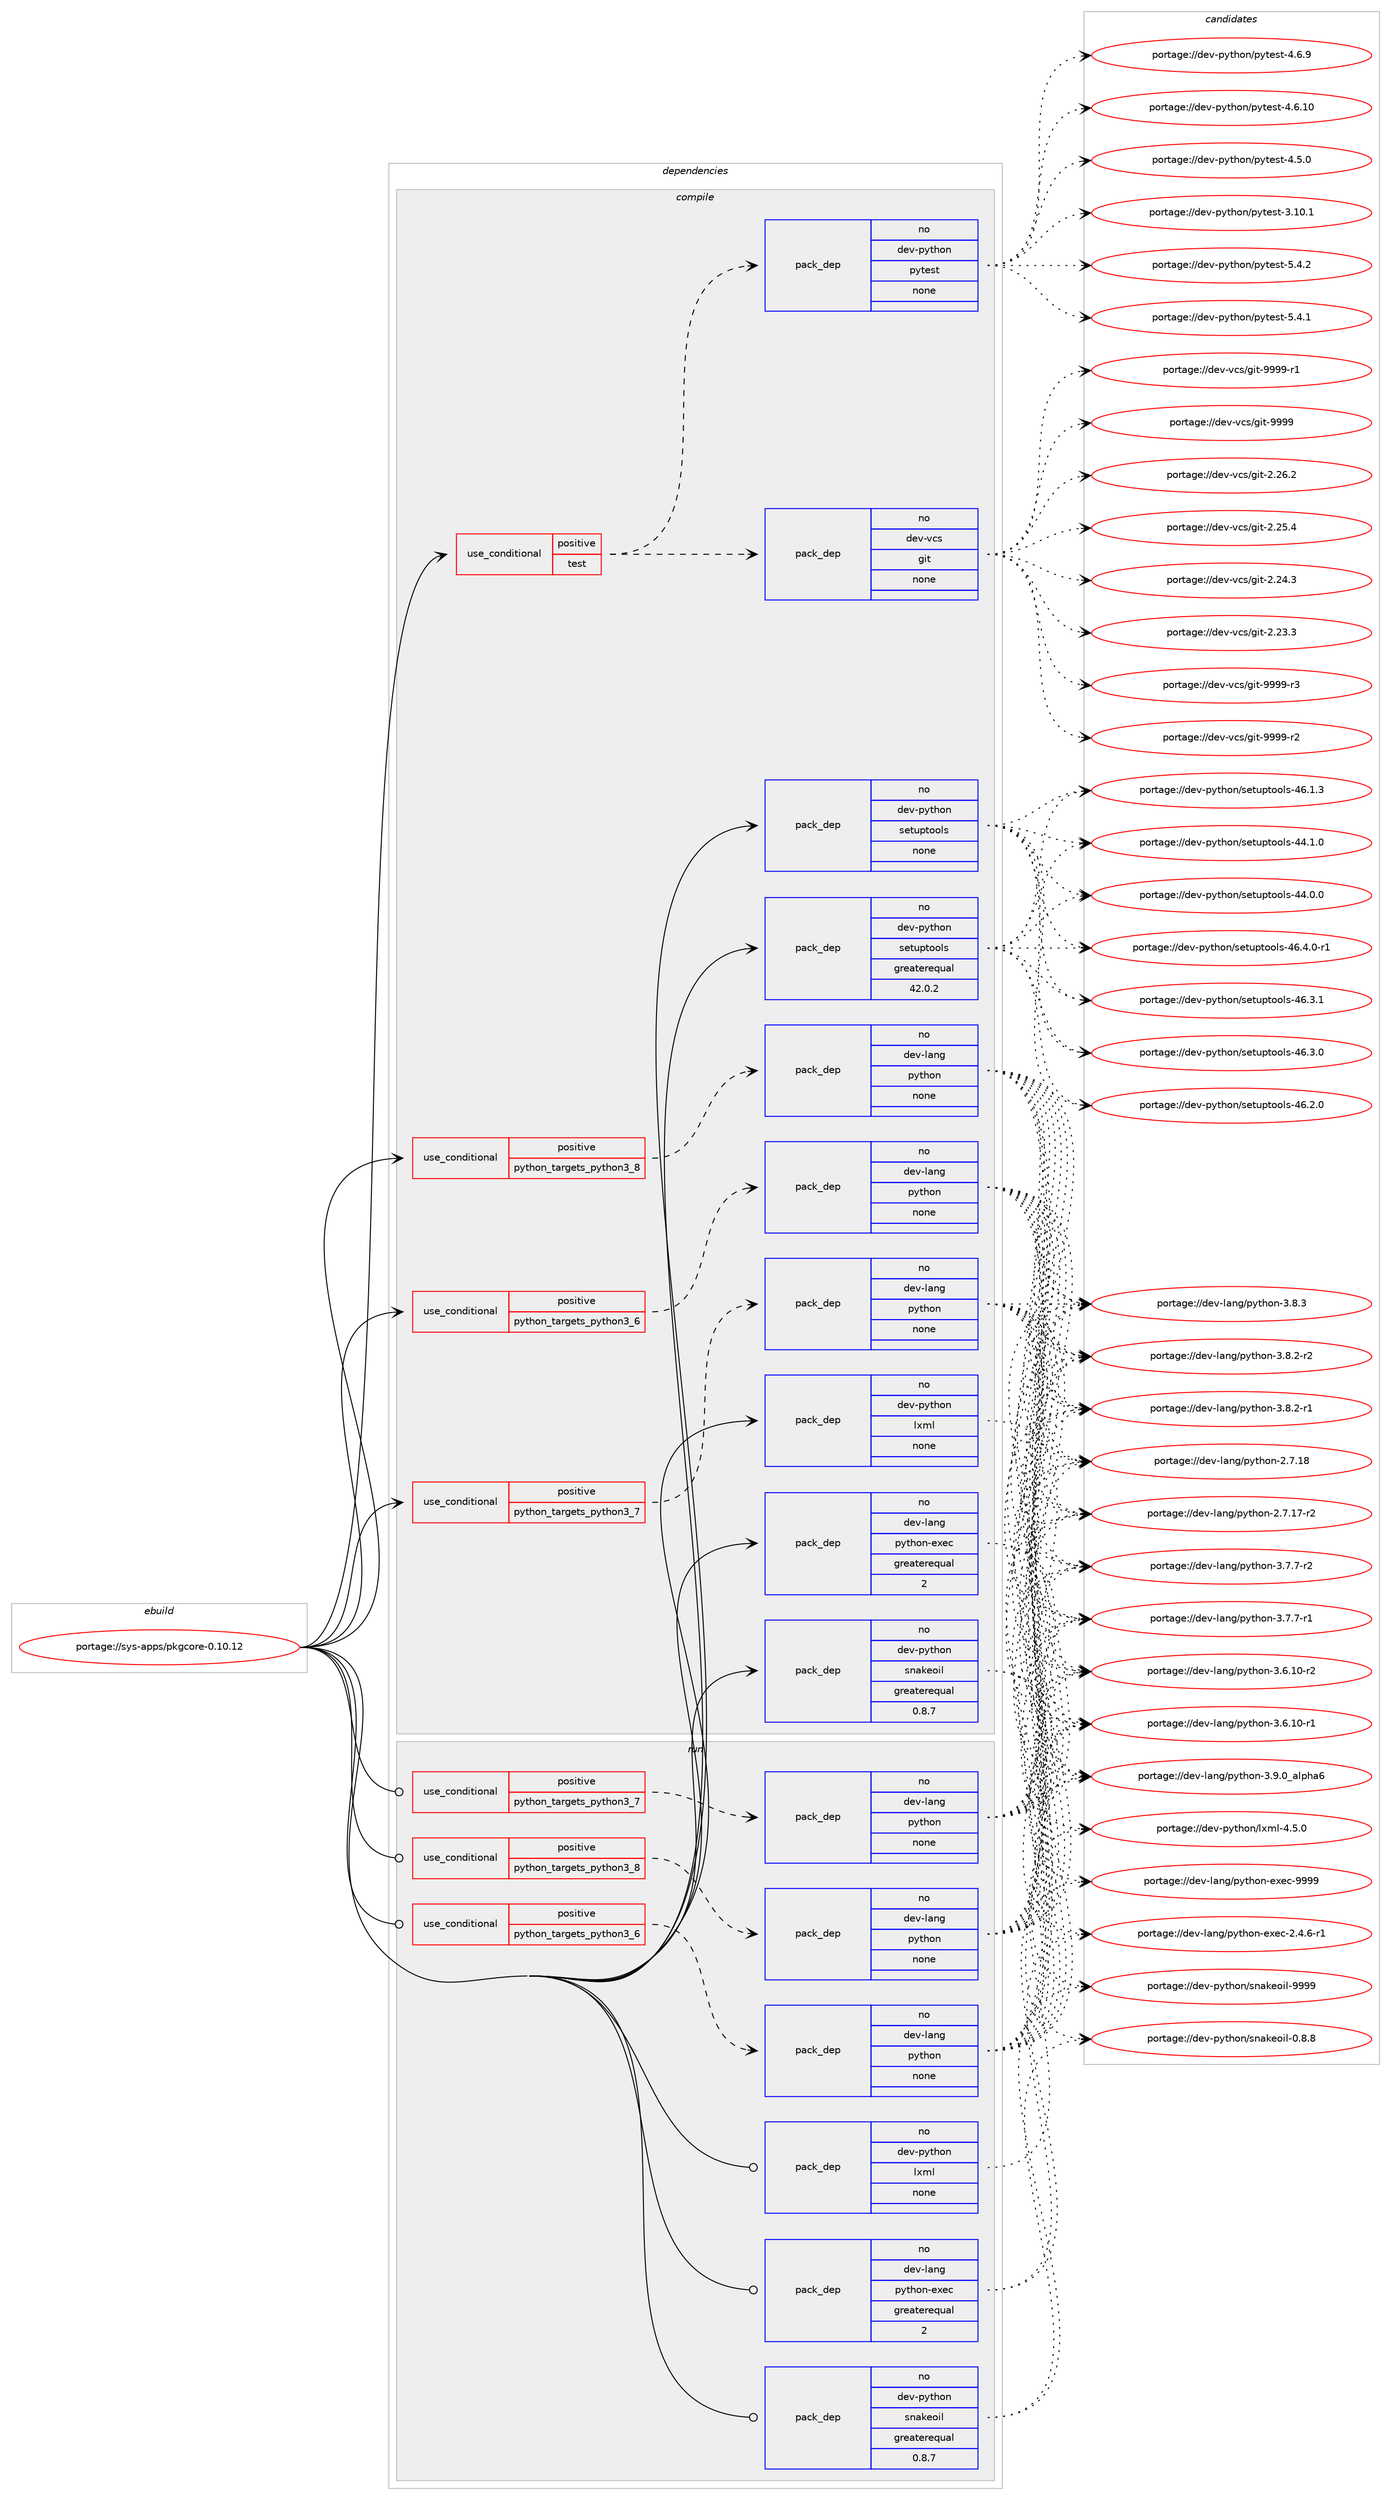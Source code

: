 digraph prolog {

# *************
# Graph options
# *************

newrank=true;
concentrate=true;
compound=true;
graph [rankdir=LR,fontname=Helvetica,fontsize=10,ranksep=1.5];#, ranksep=2.5, nodesep=0.2];
edge  [arrowhead=vee];
node  [fontname=Helvetica,fontsize=10];

# **********
# The ebuild
# **********

subgraph cluster_leftcol {
color=gray;
rank=same;
label=<<i>ebuild</i>>;
id [label="portage://sys-apps/pkgcore-0.10.12", color=red, width=4, href="../sys-apps/pkgcore-0.10.12.svg"];
}

# ****************
# The dependencies
# ****************

subgraph cluster_midcol {
color=gray;
label=<<i>dependencies</i>>;
subgraph cluster_compile {
fillcolor="#eeeeee";
style=filled;
label=<<i>compile</i>>;
subgraph cond1232 {
dependency5764 [label=<<TABLE BORDER="0" CELLBORDER="1" CELLSPACING="0" CELLPADDING="4"><TR><TD ROWSPAN="3" CELLPADDING="10">use_conditional</TD></TR><TR><TD>positive</TD></TR><TR><TD>python_targets_python3_6</TD></TR></TABLE>>, shape=none, color=red];
subgraph pack4427 {
dependency5765 [label=<<TABLE BORDER="0" CELLBORDER="1" CELLSPACING="0" CELLPADDING="4" WIDTH="220"><TR><TD ROWSPAN="6" CELLPADDING="30">pack_dep</TD></TR><TR><TD WIDTH="110">no</TD></TR><TR><TD>dev-lang</TD></TR><TR><TD>python</TD></TR><TR><TD>none</TD></TR><TR><TD></TD></TR></TABLE>>, shape=none, color=blue];
}
dependency5764:e -> dependency5765:w [weight=20,style="dashed",arrowhead="vee"];
}
id:e -> dependency5764:w [weight=20,style="solid",arrowhead="vee"];
subgraph cond1233 {
dependency5766 [label=<<TABLE BORDER="0" CELLBORDER="1" CELLSPACING="0" CELLPADDING="4"><TR><TD ROWSPAN="3" CELLPADDING="10">use_conditional</TD></TR><TR><TD>positive</TD></TR><TR><TD>python_targets_python3_7</TD></TR></TABLE>>, shape=none, color=red];
subgraph pack4428 {
dependency5767 [label=<<TABLE BORDER="0" CELLBORDER="1" CELLSPACING="0" CELLPADDING="4" WIDTH="220"><TR><TD ROWSPAN="6" CELLPADDING="30">pack_dep</TD></TR><TR><TD WIDTH="110">no</TD></TR><TR><TD>dev-lang</TD></TR><TR><TD>python</TD></TR><TR><TD>none</TD></TR><TR><TD></TD></TR></TABLE>>, shape=none, color=blue];
}
dependency5766:e -> dependency5767:w [weight=20,style="dashed",arrowhead="vee"];
}
id:e -> dependency5766:w [weight=20,style="solid",arrowhead="vee"];
subgraph cond1234 {
dependency5768 [label=<<TABLE BORDER="0" CELLBORDER="1" CELLSPACING="0" CELLPADDING="4"><TR><TD ROWSPAN="3" CELLPADDING="10">use_conditional</TD></TR><TR><TD>positive</TD></TR><TR><TD>python_targets_python3_8</TD></TR></TABLE>>, shape=none, color=red];
subgraph pack4429 {
dependency5769 [label=<<TABLE BORDER="0" CELLBORDER="1" CELLSPACING="0" CELLPADDING="4" WIDTH="220"><TR><TD ROWSPAN="6" CELLPADDING="30">pack_dep</TD></TR><TR><TD WIDTH="110">no</TD></TR><TR><TD>dev-lang</TD></TR><TR><TD>python</TD></TR><TR><TD>none</TD></TR><TR><TD></TD></TR></TABLE>>, shape=none, color=blue];
}
dependency5768:e -> dependency5769:w [weight=20,style="dashed",arrowhead="vee"];
}
id:e -> dependency5768:w [weight=20,style="solid",arrowhead="vee"];
subgraph cond1235 {
dependency5770 [label=<<TABLE BORDER="0" CELLBORDER="1" CELLSPACING="0" CELLPADDING="4"><TR><TD ROWSPAN="3" CELLPADDING="10">use_conditional</TD></TR><TR><TD>positive</TD></TR><TR><TD>test</TD></TR></TABLE>>, shape=none, color=red];
subgraph pack4430 {
dependency5771 [label=<<TABLE BORDER="0" CELLBORDER="1" CELLSPACING="0" CELLPADDING="4" WIDTH="220"><TR><TD ROWSPAN="6" CELLPADDING="30">pack_dep</TD></TR><TR><TD WIDTH="110">no</TD></TR><TR><TD>dev-python</TD></TR><TR><TD>pytest</TD></TR><TR><TD>none</TD></TR><TR><TD></TD></TR></TABLE>>, shape=none, color=blue];
}
dependency5770:e -> dependency5771:w [weight=20,style="dashed",arrowhead="vee"];
subgraph pack4431 {
dependency5772 [label=<<TABLE BORDER="0" CELLBORDER="1" CELLSPACING="0" CELLPADDING="4" WIDTH="220"><TR><TD ROWSPAN="6" CELLPADDING="30">pack_dep</TD></TR><TR><TD WIDTH="110">no</TD></TR><TR><TD>dev-vcs</TD></TR><TR><TD>git</TD></TR><TR><TD>none</TD></TR><TR><TD></TD></TR></TABLE>>, shape=none, color=blue];
}
dependency5770:e -> dependency5772:w [weight=20,style="dashed",arrowhead="vee"];
}
id:e -> dependency5770:w [weight=20,style="solid",arrowhead="vee"];
subgraph pack4432 {
dependency5773 [label=<<TABLE BORDER="0" CELLBORDER="1" CELLSPACING="0" CELLPADDING="4" WIDTH="220"><TR><TD ROWSPAN="6" CELLPADDING="30">pack_dep</TD></TR><TR><TD WIDTH="110">no</TD></TR><TR><TD>dev-lang</TD></TR><TR><TD>python-exec</TD></TR><TR><TD>greaterequal</TD></TR><TR><TD>2</TD></TR></TABLE>>, shape=none, color=blue];
}
id:e -> dependency5773:w [weight=20,style="solid",arrowhead="vee"];
subgraph pack4433 {
dependency5774 [label=<<TABLE BORDER="0" CELLBORDER="1" CELLSPACING="0" CELLPADDING="4" WIDTH="220"><TR><TD ROWSPAN="6" CELLPADDING="30">pack_dep</TD></TR><TR><TD WIDTH="110">no</TD></TR><TR><TD>dev-python</TD></TR><TR><TD>lxml</TD></TR><TR><TD>none</TD></TR><TR><TD></TD></TR></TABLE>>, shape=none, color=blue];
}
id:e -> dependency5774:w [weight=20,style="solid",arrowhead="vee"];
subgraph pack4434 {
dependency5775 [label=<<TABLE BORDER="0" CELLBORDER="1" CELLSPACING="0" CELLPADDING="4" WIDTH="220"><TR><TD ROWSPAN="6" CELLPADDING="30">pack_dep</TD></TR><TR><TD WIDTH="110">no</TD></TR><TR><TD>dev-python</TD></TR><TR><TD>setuptools</TD></TR><TR><TD>greaterequal</TD></TR><TR><TD>42.0.2</TD></TR></TABLE>>, shape=none, color=blue];
}
id:e -> dependency5775:w [weight=20,style="solid",arrowhead="vee"];
subgraph pack4435 {
dependency5776 [label=<<TABLE BORDER="0" CELLBORDER="1" CELLSPACING="0" CELLPADDING="4" WIDTH="220"><TR><TD ROWSPAN="6" CELLPADDING="30">pack_dep</TD></TR><TR><TD WIDTH="110">no</TD></TR><TR><TD>dev-python</TD></TR><TR><TD>setuptools</TD></TR><TR><TD>none</TD></TR><TR><TD></TD></TR></TABLE>>, shape=none, color=blue];
}
id:e -> dependency5776:w [weight=20,style="solid",arrowhead="vee"];
subgraph pack4436 {
dependency5777 [label=<<TABLE BORDER="0" CELLBORDER="1" CELLSPACING="0" CELLPADDING="4" WIDTH="220"><TR><TD ROWSPAN="6" CELLPADDING="30">pack_dep</TD></TR><TR><TD WIDTH="110">no</TD></TR><TR><TD>dev-python</TD></TR><TR><TD>snakeoil</TD></TR><TR><TD>greaterequal</TD></TR><TR><TD>0.8.7</TD></TR></TABLE>>, shape=none, color=blue];
}
id:e -> dependency5777:w [weight=20,style="solid",arrowhead="vee"];
}
subgraph cluster_compileandrun {
fillcolor="#eeeeee";
style=filled;
label=<<i>compile and run</i>>;
}
subgraph cluster_run {
fillcolor="#eeeeee";
style=filled;
label=<<i>run</i>>;
subgraph cond1236 {
dependency5778 [label=<<TABLE BORDER="0" CELLBORDER="1" CELLSPACING="0" CELLPADDING="4"><TR><TD ROWSPAN="3" CELLPADDING="10">use_conditional</TD></TR><TR><TD>positive</TD></TR><TR><TD>python_targets_python3_6</TD></TR></TABLE>>, shape=none, color=red];
subgraph pack4437 {
dependency5779 [label=<<TABLE BORDER="0" CELLBORDER="1" CELLSPACING="0" CELLPADDING="4" WIDTH="220"><TR><TD ROWSPAN="6" CELLPADDING="30">pack_dep</TD></TR><TR><TD WIDTH="110">no</TD></TR><TR><TD>dev-lang</TD></TR><TR><TD>python</TD></TR><TR><TD>none</TD></TR><TR><TD></TD></TR></TABLE>>, shape=none, color=blue];
}
dependency5778:e -> dependency5779:w [weight=20,style="dashed",arrowhead="vee"];
}
id:e -> dependency5778:w [weight=20,style="solid",arrowhead="odot"];
subgraph cond1237 {
dependency5780 [label=<<TABLE BORDER="0" CELLBORDER="1" CELLSPACING="0" CELLPADDING="4"><TR><TD ROWSPAN="3" CELLPADDING="10">use_conditional</TD></TR><TR><TD>positive</TD></TR><TR><TD>python_targets_python3_7</TD></TR></TABLE>>, shape=none, color=red];
subgraph pack4438 {
dependency5781 [label=<<TABLE BORDER="0" CELLBORDER="1" CELLSPACING="0" CELLPADDING="4" WIDTH="220"><TR><TD ROWSPAN="6" CELLPADDING="30">pack_dep</TD></TR><TR><TD WIDTH="110">no</TD></TR><TR><TD>dev-lang</TD></TR><TR><TD>python</TD></TR><TR><TD>none</TD></TR><TR><TD></TD></TR></TABLE>>, shape=none, color=blue];
}
dependency5780:e -> dependency5781:w [weight=20,style="dashed",arrowhead="vee"];
}
id:e -> dependency5780:w [weight=20,style="solid",arrowhead="odot"];
subgraph cond1238 {
dependency5782 [label=<<TABLE BORDER="0" CELLBORDER="1" CELLSPACING="0" CELLPADDING="4"><TR><TD ROWSPAN="3" CELLPADDING="10">use_conditional</TD></TR><TR><TD>positive</TD></TR><TR><TD>python_targets_python3_8</TD></TR></TABLE>>, shape=none, color=red];
subgraph pack4439 {
dependency5783 [label=<<TABLE BORDER="0" CELLBORDER="1" CELLSPACING="0" CELLPADDING="4" WIDTH="220"><TR><TD ROWSPAN="6" CELLPADDING="30">pack_dep</TD></TR><TR><TD WIDTH="110">no</TD></TR><TR><TD>dev-lang</TD></TR><TR><TD>python</TD></TR><TR><TD>none</TD></TR><TR><TD></TD></TR></TABLE>>, shape=none, color=blue];
}
dependency5782:e -> dependency5783:w [weight=20,style="dashed",arrowhead="vee"];
}
id:e -> dependency5782:w [weight=20,style="solid",arrowhead="odot"];
subgraph pack4440 {
dependency5784 [label=<<TABLE BORDER="0" CELLBORDER="1" CELLSPACING="0" CELLPADDING="4" WIDTH="220"><TR><TD ROWSPAN="6" CELLPADDING="30">pack_dep</TD></TR><TR><TD WIDTH="110">no</TD></TR><TR><TD>dev-lang</TD></TR><TR><TD>python-exec</TD></TR><TR><TD>greaterequal</TD></TR><TR><TD>2</TD></TR></TABLE>>, shape=none, color=blue];
}
id:e -> dependency5784:w [weight=20,style="solid",arrowhead="odot"];
subgraph pack4441 {
dependency5785 [label=<<TABLE BORDER="0" CELLBORDER="1" CELLSPACING="0" CELLPADDING="4" WIDTH="220"><TR><TD ROWSPAN="6" CELLPADDING="30">pack_dep</TD></TR><TR><TD WIDTH="110">no</TD></TR><TR><TD>dev-python</TD></TR><TR><TD>lxml</TD></TR><TR><TD>none</TD></TR><TR><TD></TD></TR></TABLE>>, shape=none, color=blue];
}
id:e -> dependency5785:w [weight=20,style="solid",arrowhead="odot"];
subgraph pack4442 {
dependency5786 [label=<<TABLE BORDER="0" CELLBORDER="1" CELLSPACING="0" CELLPADDING="4" WIDTH="220"><TR><TD ROWSPAN="6" CELLPADDING="30">pack_dep</TD></TR><TR><TD WIDTH="110">no</TD></TR><TR><TD>dev-python</TD></TR><TR><TD>snakeoil</TD></TR><TR><TD>greaterequal</TD></TR><TR><TD>0.8.7</TD></TR></TABLE>>, shape=none, color=blue];
}
id:e -> dependency5786:w [weight=20,style="solid",arrowhead="odot"];
}
}

# **************
# The candidates
# **************

subgraph cluster_choices {
rank=same;
color=gray;
label=<<i>candidates</i>>;

subgraph choice4427 {
color=black;
nodesep=1;
choice10010111845108971101034711212111610411111045514657464895971081121049754 [label="portage://dev-lang/python-3.9.0_alpha6", color=red, width=4,href="../dev-lang/python-3.9.0_alpha6.svg"];
choice100101118451089711010347112121116104111110455146564651 [label="portage://dev-lang/python-3.8.3", color=red, width=4,href="../dev-lang/python-3.8.3.svg"];
choice1001011184510897110103471121211161041111104551465646504511450 [label="portage://dev-lang/python-3.8.2-r2", color=red, width=4,href="../dev-lang/python-3.8.2-r2.svg"];
choice1001011184510897110103471121211161041111104551465646504511449 [label="portage://dev-lang/python-3.8.2-r1", color=red, width=4,href="../dev-lang/python-3.8.2-r1.svg"];
choice1001011184510897110103471121211161041111104551465546554511450 [label="portage://dev-lang/python-3.7.7-r2", color=red, width=4,href="../dev-lang/python-3.7.7-r2.svg"];
choice1001011184510897110103471121211161041111104551465546554511449 [label="portage://dev-lang/python-3.7.7-r1", color=red, width=4,href="../dev-lang/python-3.7.7-r1.svg"];
choice100101118451089711010347112121116104111110455146544649484511450 [label="portage://dev-lang/python-3.6.10-r2", color=red, width=4,href="../dev-lang/python-3.6.10-r2.svg"];
choice100101118451089711010347112121116104111110455146544649484511449 [label="portage://dev-lang/python-3.6.10-r1", color=red, width=4,href="../dev-lang/python-3.6.10-r1.svg"];
choice10010111845108971101034711212111610411111045504655464956 [label="portage://dev-lang/python-2.7.18", color=red, width=4,href="../dev-lang/python-2.7.18.svg"];
choice100101118451089711010347112121116104111110455046554649554511450 [label="portage://dev-lang/python-2.7.17-r2", color=red, width=4,href="../dev-lang/python-2.7.17-r2.svg"];
dependency5765:e -> choice10010111845108971101034711212111610411111045514657464895971081121049754:w [style=dotted,weight="100"];
dependency5765:e -> choice100101118451089711010347112121116104111110455146564651:w [style=dotted,weight="100"];
dependency5765:e -> choice1001011184510897110103471121211161041111104551465646504511450:w [style=dotted,weight="100"];
dependency5765:e -> choice1001011184510897110103471121211161041111104551465646504511449:w [style=dotted,weight="100"];
dependency5765:e -> choice1001011184510897110103471121211161041111104551465546554511450:w [style=dotted,weight="100"];
dependency5765:e -> choice1001011184510897110103471121211161041111104551465546554511449:w [style=dotted,weight="100"];
dependency5765:e -> choice100101118451089711010347112121116104111110455146544649484511450:w [style=dotted,weight="100"];
dependency5765:e -> choice100101118451089711010347112121116104111110455146544649484511449:w [style=dotted,weight="100"];
dependency5765:e -> choice10010111845108971101034711212111610411111045504655464956:w [style=dotted,weight="100"];
dependency5765:e -> choice100101118451089711010347112121116104111110455046554649554511450:w [style=dotted,weight="100"];
}
subgraph choice4428 {
color=black;
nodesep=1;
choice10010111845108971101034711212111610411111045514657464895971081121049754 [label="portage://dev-lang/python-3.9.0_alpha6", color=red, width=4,href="../dev-lang/python-3.9.0_alpha6.svg"];
choice100101118451089711010347112121116104111110455146564651 [label="portage://dev-lang/python-3.8.3", color=red, width=4,href="../dev-lang/python-3.8.3.svg"];
choice1001011184510897110103471121211161041111104551465646504511450 [label="portage://dev-lang/python-3.8.2-r2", color=red, width=4,href="../dev-lang/python-3.8.2-r2.svg"];
choice1001011184510897110103471121211161041111104551465646504511449 [label="portage://dev-lang/python-3.8.2-r1", color=red, width=4,href="../dev-lang/python-3.8.2-r1.svg"];
choice1001011184510897110103471121211161041111104551465546554511450 [label="portage://dev-lang/python-3.7.7-r2", color=red, width=4,href="../dev-lang/python-3.7.7-r2.svg"];
choice1001011184510897110103471121211161041111104551465546554511449 [label="portage://dev-lang/python-3.7.7-r1", color=red, width=4,href="../dev-lang/python-3.7.7-r1.svg"];
choice100101118451089711010347112121116104111110455146544649484511450 [label="portage://dev-lang/python-3.6.10-r2", color=red, width=4,href="../dev-lang/python-3.6.10-r2.svg"];
choice100101118451089711010347112121116104111110455146544649484511449 [label="portage://dev-lang/python-3.6.10-r1", color=red, width=4,href="../dev-lang/python-3.6.10-r1.svg"];
choice10010111845108971101034711212111610411111045504655464956 [label="portage://dev-lang/python-2.7.18", color=red, width=4,href="../dev-lang/python-2.7.18.svg"];
choice100101118451089711010347112121116104111110455046554649554511450 [label="portage://dev-lang/python-2.7.17-r2", color=red, width=4,href="../dev-lang/python-2.7.17-r2.svg"];
dependency5767:e -> choice10010111845108971101034711212111610411111045514657464895971081121049754:w [style=dotted,weight="100"];
dependency5767:e -> choice100101118451089711010347112121116104111110455146564651:w [style=dotted,weight="100"];
dependency5767:e -> choice1001011184510897110103471121211161041111104551465646504511450:w [style=dotted,weight="100"];
dependency5767:e -> choice1001011184510897110103471121211161041111104551465646504511449:w [style=dotted,weight="100"];
dependency5767:e -> choice1001011184510897110103471121211161041111104551465546554511450:w [style=dotted,weight="100"];
dependency5767:e -> choice1001011184510897110103471121211161041111104551465546554511449:w [style=dotted,weight="100"];
dependency5767:e -> choice100101118451089711010347112121116104111110455146544649484511450:w [style=dotted,weight="100"];
dependency5767:e -> choice100101118451089711010347112121116104111110455146544649484511449:w [style=dotted,weight="100"];
dependency5767:e -> choice10010111845108971101034711212111610411111045504655464956:w [style=dotted,weight="100"];
dependency5767:e -> choice100101118451089711010347112121116104111110455046554649554511450:w [style=dotted,weight="100"];
}
subgraph choice4429 {
color=black;
nodesep=1;
choice10010111845108971101034711212111610411111045514657464895971081121049754 [label="portage://dev-lang/python-3.9.0_alpha6", color=red, width=4,href="../dev-lang/python-3.9.0_alpha6.svg"];
choice100101118451089711010347112121116104111110455146564651 [label="portage://dev-lang/python-3.8.3", color=red, width=4,href="../dev-lang/python-3.8.3.svg"];
choice1001011184510897110103471121211161041111104551465646504511450 [label="portage://dev-lang/python-3.8.2-r2", color=red, width=4,href="../dev-lang/python-3.8.2-r2.svg"];
choice1001011184510897110103471121211161041111104551465646504511449 [label="portage://dev-lang/python-3.8.2-r1", color=red, width=4,href="../dev-lang/python-3.8.2-r1.svg"];
choice1001011184510897110103471121211161041111104551465546554511450 [label="portage://dev-lang/python-3.7.7-r2", color=red, width=4,href="../dev-lang/python-3.7.7-r2.svg"];
choice1001011184510897110103471121211161041111104551465546554511449 [label="portage://dev-lang/python-3.7.7-r1", color=red, width=4,href="../dev-lang/python-3.7.7-r1.svg"];
choice100101118451089711010347112121116104111110455146544649484511450 [label="portage://dev-lang/python-3.6.10-r2", color=red, width=4,href="../dev-lang/python-3.6.10-r2.svg"];
choice100101118451089711010347112121116104111110455146544649484511449 [label="portage://dev-lang/python-3.6.10-r1", color=red, width=4,href="../dev-lang/python-3.6.10-r1.svg"];
choice10010111845108971101034711212111610411111045504655464956 [label="portage://dev-lang/python-2.7.18", color=red, width=4,href="../dev-lang/python-2.7.18.svg"];
choice100101118451089711010347112121116104111110455046554649554511450 [label="portage://dev-lang/python-2.7.17-r2", color=red, width=4,href="../dev-lang/python-2.7.17-r2.svg"];
dependency5769:e -> choice10010111845108971101034711212111610411111045514657464895971081121049754:w [style=dotted,weight="100"];
dependency5769:e -> choice100101118451089711010347112121116104111110455146564651:w [style=dotted,weight="100"];
dependency5769:e -> choice1001011184510897110103471121211161041111104551465646504511450:w [style=dotted,weight="100"];
dependency5769:e -> choice1001011184510897110103471121211161041111104551465646504511449:w [style=dotted,weight="100"];
dependency5769:e -> choice1001011184510897110103471121211161041111104551465546554511450:w [style=dotted,weight="100"];
dependency5769:e -> choice1001011184510897110103471121211161041111104551465546554511449:w [style=dotted,weight="100"];
dependency5769:e -> choice100101118451089711010347112121116104111110455146544649484511450:w [style=dotted,weight="100"];
dependency5769:e -> choice100101118451089711010347112121116104111110455146544649484511449:w [style=dotted,weight="100"];
dependency5769:e -> choice10010111845108971101034711212111610411111045504655464956:w [style=dotted,weight="100"];
dependency5769:e -> choice100101118451089711010347112121116104111110455046554649554511450:w [style=dotted,weight="100"];
}
subgraph choice4430 {
color=black;
nodesep=1;
choice1001011184511212111610411111047112121116101115116455346524650 [label="portage://dev-python/pytest-5.4.2", color=red, width=4,href="../dev-python/pytest-5.4.2.svg"];
choice1001011184511212111610411111047112121116101115116455346524649 [label="portage://dev-python/pytest-5.4.1", color=red, width=4,href="../dev-python/pytest-5.4.1.svg"];
choice1001011184511212111610411111047112121116101115116455246544657 [label="portage://dev-python/pytest-4.6.9", color=red, width=4,href="../dev-python/pytest-4.6.9.svg"];
choice100101118451121211161041111104711212111610111511645524654464948 [label="portage://dev-python/pytest-4.6.10", color=red, width=4,href="../dev-python/pytest-4.6.10.svg"];
choice1001011184511212111610411111047112121116101115116455246534648 [label="portage://dev-python/pytest-4.5.0", color=red, width=4,href="../dev-python/pytest-4.5.0.svg"];
choice100101118451121211161041111104711212111610111511645514649484649 [label="portage://dev-python/pytest-3.10.1", color=red, width=4,href="../dev-python/pytest-3.10.1.svg"];
dependency5771:e -> choice1001011184511212111610411111047112121116101115116455346524650:w [style=dotted,weight="100"];
dependency5771:e -> choice1001011184511212111610411111047112121116101115116455346524649:w [style=dotted,weight="100"];
dependency5771:e -> choice1001011184511212111610411111047112121116101115116455246544657:w [style=dotted,weight="100"];
dependency5771:e -> choice100101118451121211161041111104711212111610111511645524654464948:w [style=dotted,weight="100"];
dependency5771:e -> choice1001011184511212111610411111047112121116101115116455246534648:w [style=dotted,weight="100"];
dependency5771:e -> choice100101118451121211161041111104711212111610111511645514649484649:w [style=dotted,weight="100"];
}
subgraph choice4431 {
color=black;
nodesep=1;
choice10010111845118991154710310511645575757574511451 [label="portage://dev-vcs/git-9999-r3", color=red, width=4,href="../dev-vcs/git-9999-r3.svg"];
choice10010111845118991154710310511645575757574511450 [label="portage://dev-vcs/git-9999-r2", color=red, width=4,href="../dev-vcs/git-9999-r2.svg"];
choice10010111845118991154710310511645575757574511449 [label="portage://dev-vcs/git-9999-r1", color=red, width=4,href="../dev-vcs/git-9999-r1.svg"];
choice1001011184511899115471031051164557575757 [label="portage://dev-vcs/git-9999", color=red, width=4,href="../dev-vcs/git-9999.svg"];
choice10010111845118991154710310511645504650544650 [label="portage://dev-vcs/git-2.26.2", color=red, width=4,href="../dev-vcs/git-2.26.2.svg"];
choice10010111845118991154710310511645504650534652 [label="portage://dev-vcs/git-2.25.4", color=red, width=4,href="../dev-vcs/git-2.25.4.svg"];
choice10010111845118991154710310511645504650524651 [label="portage://dev-vcs/git-2.24.3", color=red, width=4,href="../dev-vcs/git-2.24.3.svg"];
choice10010111845118991154710310511645504650514651 [label="portage://dev-vcs/git-2.23.3", color=red, width=4,href="../dev-vcs/git-2.23.3.svg"];
dependency5772:e -> choice10010111845118991154710310511645575757574511451:w [style=dotted,weight="100"];
dependency5772:e -> choice10010111845118991154710310511645575757574511450:w [style=dotted,weight="100"];
dependency5772:e -> choice10010111845118991154710310511645575757574511449:w [style=dotted,weight="100"];
dependency5772:e -> choice1001011184511899115471031051164557575757:w [style=dotted,weight="100"];
dependency5772:e -> choice10010111845118991154710310511645504650544650:w [style=dotted,weight="100"];
dependency5772:e -> choice10010111845118991154710310511645504650534652:w [style=dotted,weight="100"];
dependency5772:e -> choice10010111845118991154710310511645504650524651:w [style=dotted,weight="100"];
dependency5772:e -> choice10010111845118991154710310511645504650514651:w [style=dotted,weight="100"];
}
subgraph choice4432 {
color=black;
nodesep=1;
choice10010111845108971101034711212111610411111045101120101994557575757 [label="portage://dev-lang/python-exec-9999", color=red, width=4,href="../dev-lang/python-exec-9999.svg"];
choice10010111845108971101034711212111610411111045101120101994550465246544511449 [label="portage://dev-lang/python-exec-2.4.6-r1", color=red, width=4,href="../dev-lang/python-exec-2.4.6-r1.svg"];
dependency5773:e -> choice10010111845108971101034711212111610411111045101120101994557575757:w [style=dotted,weight="100"];
dependency5773:e -> choice10010111845108971101034711212111610411111045101120101994550465246544511449:w [style=dotted,weight="100"];
}
subgraph choice4433 {
color=black;
nodesep=1;
choice1001011184511212111610411111047108120109108455246534648 [label="portage://dev-python/lxml-4.5.0", color=red, width=4,href="../dev-python/lxml-4.5.0.svg"];
dependency5774:e -> choice1001011184511212111610411111047108120109108455246534648:w [style=dotted,weight="100"];
}
subgraph choice4434 {
color=black;
nodesep=1;
choice1001011184511212111610411111047115101116117112116111111108115455254465246484511449 [label="portage://dev-python/setuptools-46.4.0-r1", color=red, width=4,href="../dev-python/setuptools-46.4.0-r1.svg"];
choice100101118451121211161041111104711510111611711211611111110811545525446514649 [label="portage://dev-python/setuptools-46.3.1", color=red, width=4,href="../dev-python/setuptools-46.3.1.svg"];
choice100101118451121211161041111104711510111611711211611111110811545525446514648 [label="portage://dev-python/setuptools-46.3.0", color=red, width=4,href="../dev-python/setuptools-46.3.0.svg"];
choice100101118451121211161041111104711510111611711211611111110811545525446504648 [label="portage://dev-python/setuptools-46.2.0", color=red, width=4,href="../dev-python/setuptools-46.2.0.svg"];
choice100101118451121211161041111104711510111611711211611111110811545525446494651 [label="portage://dev-python/setuptools-46.1.3", color=red, width=4,href="../dev-python/setuptools-46.1.3.svg"];
choice100101118451121211161041111104711510111611711211611111110811545525246494648 [label="portage://dev-python/setuptools-44.1.0", color=red, width=4,href="../dev-python/setuptools-44.1.0.svg"];
choice100101118451121211161041111104711510111611711211611111110811545525246484648 [label="portage://dev-python/setuptools-44.0.0", color=red, width=4,href="../dev-python/setuptools-44.0.0.svg"];
dependency5775:e -> choice1001011184511212111610411111047115101116117112116111111108115455254465246484511449:w [style=dotted,weight="100"];
dependency5775:e -> choice100101118451121211161041111104711510111611711211611111110811545525446514649:w [style=dotted,weight="100"];
dependency5775:e -> choice100101118451121211161041111104711510111611711211611111110811545525446514648:w [style=dotted,weight="100"];
dependency5775:e -> choice100101118451121211161041111104711510111611711211611111110811545525446504648:w [style=dotted,weight="100"];
dependency5775:e -> choice100101118451121211161041111104711510111611711211611111110811545525446494651:w [style=dotted,weight="100"];
dependency5775:e -> choice100101118451121211161041111104711510111611711211611111110811545525246494648:w [style=dotted,weight="100"];
dependency5775:e -> choice100101118451121211161041111104711510111611711211611111110811545525246484648:w [style=dotted,weight="100"];
}
subgraph choice4435 {
color=black;
nodesep=1;
choice1001011184511212111610411111047115101116117112116111111108115455254465246484511449 [label="portage://dev-python/setuptools-46.4.0-r1", color=red, width=4,href="../dev-python/setuptools-46.4.0-r1.svg"];
choice100101118451121211161041111104711510111611711211611111110811545525446514649 [label="portage://dev-python/setuptools-46.3.1", color=red, width=4,href="../dev-python/setuptools-46.3.1.svg"];
choice100101118451121211161041111104711510111611711211611111110811545525446514648 [label="portage://dev-python/setuptools-46.3.0", color=red, width=4,href="../dev-python/setuptools-46.3.0.svg"];
choice100101118451121211161041111104711510111611711211611111110811545525446504648 [label="portage://dev-python/setuptools-46.2.0", color=red, width=4,href="../dev-python/setuptools-46.2.0.svg"];
choice100101118451121211161041111104711510111611711211611111110811545525446494651 [label="portage://dev-python/setuptools-46.1.3", color=red, width=4,href="../dev-python/setuptools-46.1.3.svg"];
choice100101118451121211161041111104711510111611711211611111110811545525246494648 [label="portage://dev-python/setuptools-44.1.0", color=red, width=4,href="../dev-python/setuptools-44.1.0.svg"];
choice100101118451121211161041111104711510111611711211611111110811545525246484648 [label="portage://dev-python/setuptools-44.0.0", color=red, width=4,href="../dev-python/setuptools-44.0.0.svg"];
dependency5776:e -> choice1001011184511212111610411111047115101116117112116111111108115455254465246484511449:w [style=dotted,weight="100"];
dependency5776:e -> choice100101118451121211161041111104711510111611711211611111110811545525446514649:w [style=dotted,weight="100"];
dependency5776:e -> choice100101118451121211161041111104711510111611711211611111110811545525446514648:w [style=dotted,weight="100"];
dependency5776:e -> choice100101118451121211161041111104711510111611711211611111110811545525446504648:w [style=dotted,weight="100"];
dependency5776:e -> choice100101118451121211161041111104711510111611711211611111110811545525446494651:w [style=dotted,weight="100"];
dependency5776:e -> choice100101118451121211161041111104711510111611711211611111110811545525246494648:w [style=dotted,weight="100"];
dependency5776:e -> choice100101118451121211161041111104711510111611711211611111110811545525246484648:w [style=dotted,weight="100"];
}
subgraph choice4436 {
color=black;
nodesep=1;
choice1001011184511212111610411111047115110971071011111051084557575757 [label="portage://dev-python/snakeoil-9999", color=red, width=4,href="../dev-python/snakeoil-9999.svg"];
choice100101118451121211161041111104711511097107101111105108454846564656 [label="portage://dev-python/snakeoil-0.8.8", color=red, width=4,href="../dev-python/snakeoil-0.8.8.svg"];
dependency5777:e -> choice1001011184511212111610411111047115110971071011111051084557575757:w [style=dotted,weight="100"];
dependency5777:e -> choice100101118451121211161041111104711511097107101111105108454846564656:w [style=dotted,weight="100"];
}
subgraph choice4437 {
color=black;
nodesep=1;
choice10010111845108971101034711212111610411111045514657464895971081121049754 [label="portage://dev-lang/python-3.9.0_alpha6", color=red, width=4,href="../dev-lang/python-3.9.0_alpha6.svg"];
choice100101118451089711010347112121116104111110455146564651 [label="portage://dev-lang/python-3.8.3", color=red, width=4,href="../dev-lang/python-3.8.3.svg"];
choice1001011184510897110103471121211161041111104551465646504511450 [label="portage://dev-lang/python-3.8.2-r2", color=red, width=4,href="../dev-lang/python-3.8.2-r2.svg"];
choice1001011184510897110103471121211161041111104551465646504511449 [label="portage://dev-lang/python-3.8.2-r1", color=red, width=4,href="../dev-lang/python-3.8.2-r1.svg"];
choice1001011184510897110103471121211161041111104551465546554511450 [label="portage://dev-lang/python-3.7.7-r2", color=red, width=4,href="../dev-lang/python-3.7.7-r2.svg"];
choice1001011184510897110103471121211161041111104551465546554511449 [label="portage://dev-lang/python-3.7.7-r1", color=red, width=4,href="../dev-lang/python-3.7.7-r1.svg"];
choice100101118451089711010347112121116104111110455146544649484511450 [label="portage://dev-lang/python-3.6.10-r2", color=red, width=4,href="../dev-lang/python-3.6.10-r2.svg"];
choice100101118451089711010347112121116104111110455146544649484511449 [label="portage://dev-lang/python-3.6.10-r1", color=red, width=4,href="../dev-lang/python-3.6.10-r1.svg"];
choice10010111845108971101034711212111610411111045504655464956 [label="portage://dev-lang/python-2.7.18", color=red, width=4,href="../dev-lang/python-2.7.18.svg"];
choice100101118451089711010347112121116104111110455046554649554511450 [label="portage://dev-lang/python-2.7.17-r2", color=red, width=4,href="../dev-lang/python-2.7.17-r2.svg"];
dependency5779:e -> choice10010111845108971101034711212111610411111045514657464895971081121049754:w [style=dotted,weight="100"];
dependency5779:e -> choice100101118451089711010347112121116104111110455146564651:w [style=dotted,weight="100"];
dependency5779:e -> choice1001011184510897110103471121211161041111104551465646504511450:w [style=dotted,weight="100"];
dependency5779:e -> choice1001011184510897110103471121211161041111104551465646504511449:w [style=dotted,weight="100"];
dependency5779:e -> choice1001011184510897110103471121211161041111104551465546554511450:w [style=dotted,weight="100"];
dependency5779:e -> choice1001011184510897110103471121211161041111104551465546554511449:w [style=dotted,weight="100"];
dependency5779:e -> choice100101118451089711010347112121116104111110455146544649484511450:w [style=dotted,weight="100"];
dependency5779:e -> choice100101118451089711010347112121116104111110455146544649484511449:w [style=dotted,weight="100"];
dependency5779:e -> choice10010111845108971101034711212111610411111045504655464956:w [style=dotted,weight="100"];
dependency5779:e -> choice100101118451089711010347112121116104111110455046554649554511450:w [style=dotted,weight="100"];
}
subgraph choice4438 {
color=black;
nodesep=1;
choice10010111845108971101034711212111610411111045514657464895971081121049754 [label="portage://dev-lang/python-3.9.0_alpha6", color=red, width=4,href="../dev-lang/python-3.9.0_alpha6.svg"];
choice100101118451089711010347112121116104111110455146564651 [label="portage://dev-lang/python-3.8.3", color=red, width=4,href="../dev-lang/python-3.8.3.svg"];
choice1001011184510897110103471121211161041111104551465646504511450 [label="portage://dev-lang/python-3.8.2-r2", color=red, width=4,href="../dev-lang/python-3.8.2-r2.svg"];
choice1001011184510897110103471121211161041111104551465646504511449 [label="portage://dev-lang/python-3.8.2-r1", color=red, width=4,href="../dev-lang/python-3.8.2-r1.svg"];
choice1001011184510897110103471121211161041111104551465546554511450 [label="portage://dev-lang/python-3.7.7-r2", color=red, width=4,href="../dev-lang/python-3.7.7-r2.svg"];
choice1001011184510897110103471121211161041111104551465546554511449 [label="portage://dev-lang/python-3.7.7-r1", color=red, width=4,href="../dev-lang/python-3.7.7-r1.svg"];
choice100101118451089711010347112121116104111110455146544649484511450 [label="portage://dev-lang/python-3.6.10-r2", color=red, width=4,href="../dev-lang/python-3.6.10-r2.svg"];
choice100101118451089711010347112121116104111110455146544649484511449 [label="portage://dev-lang/python-3.6.10-r1", color=red, width=4,href="../dev-lang/python-3.6.10-r1.svg"];
choice10010111845108971101034711212111610411111045504655464956 [label="portage://dev-lang/python-2.7.18", color=red, width=4,href="../dev-lang/python-2.7.18.svg"];
choice100101118451089711010347112121116104111110455046554649554511450 [label="portage://dev-lang/python-2.7.17-r2", color=red, width=4,href="../dev-lang/python-2.7.17-r2.svg"];
dependency5781:e -> choice10010111845108971101034711212111610411111045514657464895971081121049754:w [style=dotted,weight="100"];
dependency5781:e -> choice100101118451089711010347112121116104111110455146564651:w [style=dotted,weight="100"];
dependency5781:e -> choice1001011184510897110103471121211161041111104551465646504511450:w [style=dotted,weight="100"];
dependency5781:e -> choice1001011184510897110103471121211161041111104551465646504511449:w [style=dotted,weight="100"];
dependency5781:e -> choice1001011184510897110103471121211161041111104551465546554511450:w [style=dotted,weight="100"];
dependency5781:e -> choice1001011184510897110103471121211161041111104551465546554511449:w [style=dotted,weight="100"];
dependency5781:e -> choice100101118451089711010347112121116104111110455146544649484511450:w [style=dotted,weight="100"];
dependency5781:e -> choice100101118451089711010347112121116104111110455146544649484511449:w [style=dotted,weight="100"];
dependency5781:e -> choice10010111845108971101034711212111610411111045504655464956:w [style=dotted,weight="100"];
dependency5781:e -> choice100101118451089711010347112121116104111110455046554649554511450:w [style=dotted,weight="100"];
}
subgraph choice4439 {
color=black;
nodesep=1;
choice10010111845108971101034711212111610411111045514657464895971081121049754 [label="portage://dev-lang/python-3.9.0_alpha6", color=red, width=4,href="../dev-lang/python-3.9.0_alpha6.svg"];
choice100101118451089711010347112121116104111110455146564651 [label="portage://dev-lang/python-3.8.3", color=red, width=4,href="../dev-lang/python-3.8.3.svg"];
choice1001011184510897110103471121211161041111104551465646504511450 [label="portage://dev-lang/python-3.8.2-r2", color=red, width=4,href="../dev-lang/python-3.8.2-r2.svg"];
choice1001011184510897110103471121211161041111104551465646504511449 [label="portage://dev-lang/python-3.8.2-r1", color=red, width=4,href="../dev-lang/python-3.8.2-r1.svg"];
choice1001011184510897110103471121211161041111104551465546554511450 [label="portage://dev-lang/python-3.7.7-r2", color=red, width=4,href="../dev-lang/python-3.7.7-r2.svg"];
choice1001011184510897110103471121211161041111104551465546554511449 [label="portage://dev-lang/python-3.7.7-r1", color=red, width=4,href="../dev-lang/python-3.7.7-r1.svg"];
choice100101118451089711010347112121116104111110455146544649484511450 [label="portage://dev-lang/python-3.6.10-r2", color=red, width=4,href="../dev-lang/python-3.6.10-r2.svg"];
choice100101118451089711010347112121116104111110455146544649484511449 [label="portage://dev-lang/python-3.6.10-r1", color=red, width=4,href="../dev-lang/python-3.6.10-r1.svg"];
choice10010111845108971101034711212111610411111045504655464956 [label="portage://dev-lang/python-2.7.18", color=red, width=4,href="../dev-lang/python-2.7.18.svg"];
choice100101118451089711010347112121116104111110455046554649554511450 [label="portage://dev-lang/python-2.7.17-r2", color=red, width=4,href="../dev-lang/python-2.7.17-r2.svg"];
dependency5783:e -> choice10010111845108971101034711212111610411111045514657464895971081121049754:w [style=dotted,weight="100"];
dependency5783:e -> choice100101118451089711010347112121116104111110455146564651:w [style=dotted,weight="100"];
dependency5783:e -> choice1001011184510897110103471121211161041111104551465646504511450:w [style=dotted,weight="100"];
dependency5783:e -> choice1001011184510897110103471121211161041111104551465646504511449:w [style=dotted,weight="100"];
dependency5783:e -> choice1001011184510897110103471121211161041111104551465546554511450:w [style=dotted,weight="100"];
dependency5783:e -> choice1001011184510897110103471121211161041111104551465546554511449:w [style=dotted,weight="100"];
dependency5783:e -> choice100101118451089711010347112121116104111110455146544649484511450:w [style=dotted,weight="100"];
dependency5783:e -> choice100101118451089711010347112121116104111110455146544649484511449:w [style=dotted,weight="100"];
dependency5783:e -> choice10010111845108971101034711212111610411111045504655464956:w [style=dotted,weight="100"];
dependency5783:e -> choice100101118451089711010347112121116104111110455046554649554511450:w [style=dotted,weight="100"];
}
subgraph choice4440 {
color=black;
nodesep=1;
choice10010111845108971101034711212111610411111045101120101994557575757 [label="portage://dev-lang/python-exec-9999", color=red, width=4,href="../dev-lang/python-exec-9999.svg"];
choice10010111845108971101034711212111610411111045101120101994550465246544511449 [label="portage://dev-lang/python-exec-2.4.6-r1", color=red, width=4,href="../dev-lang/python-exec-2.4.6-r1.svg"];
dependency5784:e -> choice10010111845108971101034711212111610411111045101120101994557575757:w [style=dotted,weight="100"];
dependency5784:e -> choice10010111845108971101034711212111610411111045101120101994550465246544511449:w [style=dotted,weight="100"];
}
subgraph choice4441 {
color=black;
nodesep=1;
choice1001011184511212111610411111047108120109108455246534648 [label="portage://dev-python/lxml-4.5.0", color=red, width=4,href="../dev-python/lxml-4.5.0.svg"];
dependency5785:e -> choice1001011184511212111610411111047108120109108455246534648:w [style=dotted,weight="100"];
}
subgraph choice4442 {
color=black;
nodesep=1;
choice1001011184511212111610411111047115110971071011111051084557575757 [label="portage://dev-python/snakeoil-9999", color=red, width=4,href="../dev-python/snakeoil-9999.svg"];
choice100101118451121211161041111104711511097107101111105108454846564656 [label="portage://dev-python/snakeoil-0.8.8", color=red, width=4,href="../dev-python/snakeoil-0.8.8.svg"];
dependency5786:e -> choice1001011184511212111610411111047115110971071011111051084557575757:w [style=dotted,weight="100"];
dependency5786:e -> choice100101118451121211161041111104711511097107101111105108454846564656:w [style=dotted,weight="100"];
}
}

}
